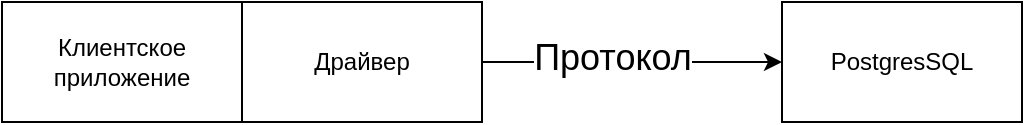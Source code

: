 <mxfile version="13.9.9" type="device"><diagram id="eT8lt6c0sZzFo5aq16rs" name="Страница 1"><mxGraphModel dx="749" dy="639" grid="1" gridSize="10" guides="1" tooltips="1" connect="1" arrows="1" fold="1" page="1" pageScale="1" pageWidth="827" pageHeight="1169" math="0" shadow="0"><root><mxCell id="0"/><mxCell id="1" parent="0"/><mxCell id="nibSf8tLT306Z_QSimeV-1" value="Клиентское приложение" style="rounded=0;whiteSpace=wrap;html=1;" vertex="1" parent="1"><mxGeometry x="80" y="50" width="120" height="60" as="geometry"/></mxCell><mxCell id="nibSf8tLT306Z_QSimeV-4" style="edgeStyle=orthogonalEdgeStyle;rounded=0;orthogonalLoop=1;jettySize=auto;html=1;entryX=0;entryY=0.5;entryDx=0;entryDy=0;" edge="1" parent="1" source="nibSf8tLT306Z_QSimeV-2" target="nibSf8tLT306Z_QSimeV-3"><mxGeometry relative="1" as="geometry"/></mxCell><mxCell id="nibSf8tLT306Z_QSimeV-5" value="&lt;font style=&quot;font-size: 18px&quot;&gt;Протокол&lt;/font&gt;" style="edgeLabel;html=1;align=center;verticalAlign=middle;resizable=0;points=[];" vertex="1" connectable="0" parent="nibSf8tLT306Z_QSimeV-4"><mxGeometry x="-0.133" y="2" relative="1" as="geometry"><mxPoint as="offset"/></mxGeometry></mxCell><mxCell id="nibSf8tLT306Z_QSimeV-2" value="Драйвер" style="rounded=0;whiteSpace=wrap;html=1;" vertex="1" parent="1"><mxGeometry x="200" y="50" width="120" height="60" as="geometry"/></mxCell><mxCell id="nibSf8tLT306Z_QSimeV-3" value="PostgresSQL" style="rounded=0;whiteSpace=wrap;html=1;" vertex="1" parent="1"><mxGeometry x="470" y="50" width="120" height="60" as="geometry"/></mxCell></root></mxGraphModel></diagram></mxfile>